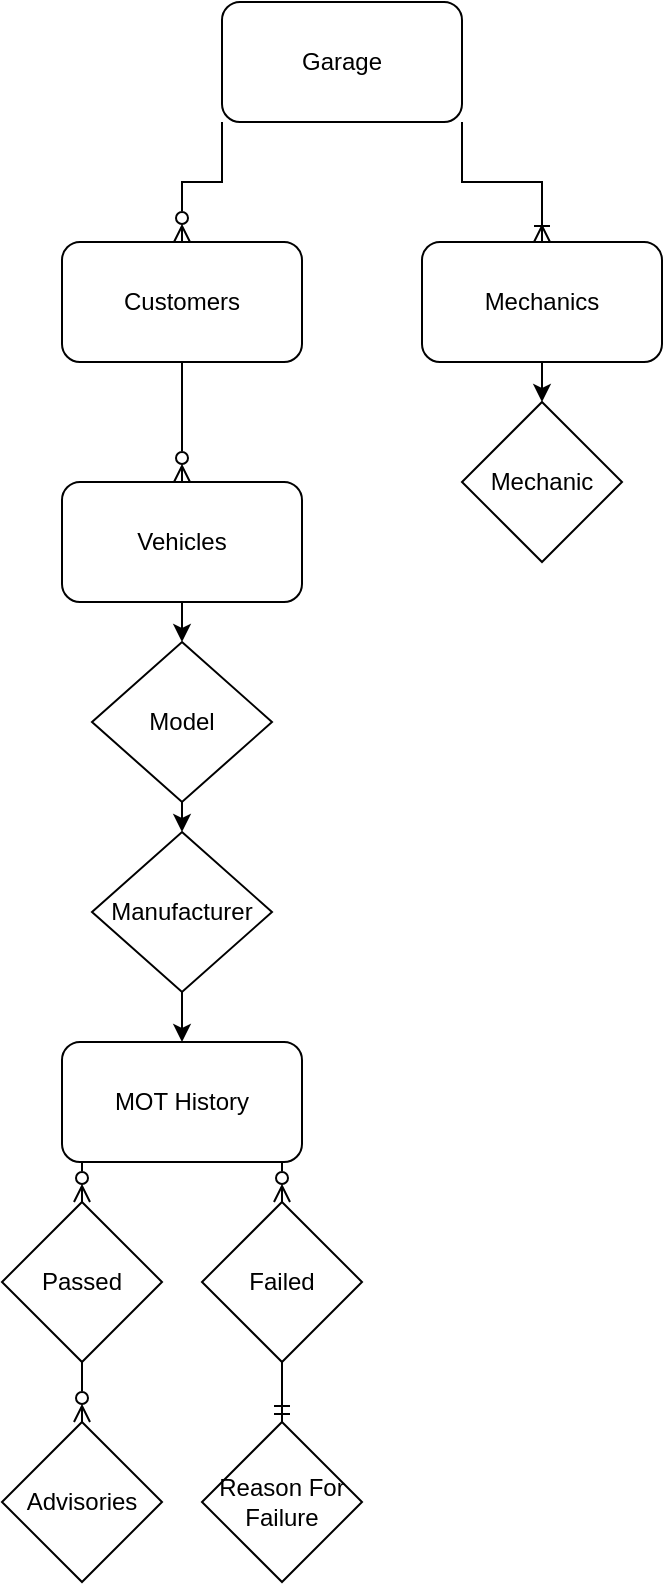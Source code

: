 <mxfile version="20.8.22" type="github">
  <diagram name="Page-1" id="6_34JsctUVSMEbz2jpGI">
    <mxGraphModel dx="1434" dy="796" grid="1" gridSize="10" guides="1" tooltips="1" connect="1" arrows="1" fold="1" page="1" pageScale="1" pageWidth="827" pageHeight="1169" math="0" shadow="0">
      <root>
        <mxCell id="0" />
        <mxCell id="1" parent="0" />
        <mxCell id="MBwlHe1rZmq2VOk5U8e6-13" style="edgeStyle=orthogonalEdgeStyle;rounded=0;orthogonalLoop=1;jettySize=auto;html=1;exitX=0.5;exitY=1;exitDx=0;exitDy=0;entryX=0.5;entryY=0;entryDx=0;entryDy=0;endArrow=ERzeroToMany;endFill=0;" edge="1" parent="1" source="MBwlHe1rZmq2VOk5U8e6-1" target="MBwlHe1rZmq2VOk5U8e6-2">
          <mxGeometry relative="1" as="geometry" />
        </mxCell>
        <mxCell id="MBwlHe1rZmq2VOk5U8e6-1" value="Customers" style="rounded=1;whiteSpace=wrap;html=1;" vertex="1" parent="1">
          <mxGeometry x="270" y="210" width="120" height="60" as="geometry" />
        </mxCell>
        <mxCell id="MBwlHe1rZmq2VOk5U8e6-14" style="edgeStyle=orthogonalEdgeStyle;rounded=0;orthogonalLoop=1;jettySize=auto;html=1;exitX=0.5;exitY=1;exitDx=0;exitDy=0;entryX=0.5;entryY=0;entryDx=0;entryDy=0;" edge="1" parent="1" source="MBwlHe1rZmq2VOk5U8e6-2" target="MBwlHe1rZmq2VOk5U8e6-8">
          <mxGeometry relative="1" as="geometry" />
        </mxCell>
        <mxCell id="MBwlHe1rZmq2VOk5U8e6-2" value="Vehicles" style="rounded=1;whiteSpace=wrap;html=1;" vertex="1" parent="1">
          <mxGeometry x="270" y="330" width="120" height="60" as="geometry" />
        </mxCell>
        <mxCell id="MBwlHe1rZmq2VOk5U8e6-11" style="edgeStyle=orthogonalEdgeStyle;rounded=0;orthogonalLoop=1;jettySize=auto;html=1;exitX=0;exitY=1;exitDx=0;exitDy=0;entryX=0.5;entryY=0;entryDx=0;entryDy=0;endArrow=ERzeroToMany;endFill=0;" edge="1" parent="1" source="MBwlHe1rZmq2VOk5U8e6-3" target="MBwlHe1rZmq2VOk5U8e6-1">
          <mxGeometry relative="1" as="geometry" />
        </mxCell>
        <mxCell id="MBwlHe1rZmq2VOk5U8e6-12" style="edgeStyle=orthogonalEdgeStyle;rounded=0;orthogonalLoop=1;jettySize=auto;html=1;exitX=1;exitY=1;exitDx=0;exitDy=0;entryX=0.5;entryY=0;entryDx=0;entryDy=0;endArrow=ERoneToMany;endFill=0;" edge="1" parent="1" source="MBwlHe1rZmq2VOk5U8e6-3" target="MBwlHe1rZmq2VOk5U8e6-4">
          <mxGeometry relative="1" as="geometry" />
        </mxCell>
        <mxCell id="MBwlHe1rZmq2VOk5U8e6-3" value="Garage" style="rounded=1;whiteSpace=wrap;html=1;" vertex="1" parent="1">
          <mxGeometry x="350" y="90" width="120" height="60" as="geometry" />
        </mxCell>
        <mxCell id="MBwlHe1rZmq2VOk5U8e6-19" style="edgeStyle=orthogonalEdgeStyle;rounded=0;orthogonalLoop=1;jettySize=auto;html=1;exitX=0.5;exitY=1;exitDx=0;exitDy=0;entryX=0.5;entryY=0;entryDx=0;entryDy=0;" edge="1" parent="1" source="MBwlHe1rZmq2VOk5U8e6-4" target="MBwlHe1rZmq2VOk5U8e6-18">
          <mxGeometry relative="1" as="geometry" />
        </mxCell>
        <mxCell id="MBwlHe1rZmq2VOk5U8e6-4" value="Mechanics" style="rounded=1;whiteSpace=wrap;html=1;" vertex="1" parent="1">
          <mxGeometry x="450" y="210" width="120" height="60" as="geometry" />
        </mxCell>
        <mxCell id="MBwlHe1rZmq2VOk5U8e6-22" style="edgeStyle=orthogonalEdgeStyle;rounded=0;orthogonalLoop=1;jettySize=auto;html=1;exitX=0.25;exitY=1;exitDx=0;exitDy=0;entryX=0.5;entryY=0;entryDx=0;entryDy=0;endArrow=ERzeroToMany;endFill=0;" edge="1" parent="1" source="MBwlHe1rZmq2VOk5U8e6-5" target="MBwlHe1rZmq2VOk5U8e6-20">
          <mxGeometry relative="1" as="geometry" />
        </mxCell>
        <mxCell id="MBwlHe1rZmq2VOk5U8e6-23" style="edgeStyle=orthogonalEdgeStyle;rounded=0;orthogonalLoop=1;jettySize=auto;html=1;exitX=0.75;exitY=1;exitDx=0;exitDy=0;entryX=0.5;entryY=0;entryDx=0;entryDy=0;endArrow=ERzeroToMany;endFill=0;" edge="1" parent="1" source="MBwlHe1rZmq2VOk5U8e6-5" target="MBwlHe1rZmq2VOk5U8e6-21">
          <mxGeometry relative="1" as="geometry" />
        </mxCell>
        <mxCell id="MBwlHe1rZmq2VOk5U8e6-5" value="MOT History" style="rounded=1;whiteSpace=wrap;html=1;" vertex="1" parent="1">
          <mxGeometry x="270" y="610" width="120" height="60" as="geometry" />
        </mxCell>
        <mxCell id="MBwlHe1rZmq2VOk5U8e6-15" style="edgeStyle=orthogonalEdgeStyle;rounded=0;orthogonalLoop=1;jettySize=auto;html=1;exitX=0.5;exitY=1;exitDx=0;exitDy=0;entryX=0.5;entryY=0;entryDx=0;entryDy=0;" edge="1" parent="1" source="MBwlHe1rZmq2VOk5U8e6-7" target="MBwlHe1rZmq2VOk5U8e6-5">
          <mxGeometry relative="1" as="geometry" />
        </mxCell>
        <mxCell id="MBwlHe1rZmq2VOk5U8e6-7" value="Manufacturer" style="rhombus;whiteSpace=wrap;html=1;" vertex="1" parent="1">
          <mxGeometry x="285" y="505" width="90" height="80" as="geometry" />
        </mxCell>
        <mxCell id="MBwlHe1rZmq2VOk5U8e6-16" style="edgeStyle=orthogonalEdgeStyle;rounded=0;orthogonalLoop=1;jettySize=auto;html=1;exitX=0.5;exitY=1;exitDx=0;exitDy=0;entryX=0.5;entryY=0;entryDx=0;entryDy=0;" edge="1" parent="1" source="MBwlHe1rZmq2VOk5U8e6-8" target="MBwlHe1rZmq2VOk5U8e6-7">
          <mxGeometry relative="1" as="geometry" />
        </mxCell>
        <mxCell id="MBwlHe1rZmq2VOk5U8e6-8" value="Model" style="rhombus;whiteSpace=wrap;html=1;" vertex="1" parent="1">
          <mxGeometry x="285" y="410" width="90" height="80" as="geometry" />
        </mxCell>
        <mxCell id="MBwlHe1rZmq2VOk5U8e6-18" value="Mechanic" style="rhombus;whiteSpace=wrap;html=1;" vertex="1" parent="1">
          <mxGeometry x="470" y="290" width="80" height="80" as="geometry" />
        </mxCell>
        <mxCell id="MBwlHe1rZmq2VOk5U8e6-27" style="edgeStyle=orthogonalEdgeStyle;rounded=0;orthogonalLoop=1;jettySize=auto;html=1;exitX=0.5;exitY=1;exitDx=0;exitDy=0;entryX=0.5;entryY=0;entryDx=0;entryDy=0;endArrow=ERzeroToMany;endFill=0;" edge="1" parent="1" source="MBwlHe1rZmq2VOk5U8e6-20" target="MBwlHe1rZmq2VOk5U8e6-26">
          <mxGeometry relative="1" as="geometry" />
        </mxCell>
        <mxCell id="MBwlHe1rZmq2VOk5U8e6-20" value="Passed" style="rhombus;whiteSpace=wrap;html=1;" vertex="1" parent="1">
          <mxGeometry x="240" y="690" width="80" height="80" as="geometry" />
        </mxCell>
        <mxCell id="MBwlHe1rZmq2VOk5U8e6-25" style="edgeStyle=orthogonalEdgeStyle;rounded=0;orthogonalLoop=1;jettySize=auto;html=1;exitX=0.5;exitY=1;exitDx=0;exitDy=0;entryX=0.5;entryY=0;entryDx=0;entryDy=0;endArrow=ERmandOne;endFill=0;" edge="1" parent="1" source="MBwlHe1rZmq2VOk5U8e6-21" target="MBwlHe1rZmq2VOk5U8e6-24">
          <mxGeometry relative="1" as="geometry" />
        </mxCell>
        <mxCell id="MBwlHe1rZmq2VOk5U8e6-21" value="Failed" style="rhombus;whiteSpace=wrap;html=1;" vertex="1" parent="1">
          <mxGeometry x="340" y="690" width="80" height="80" as="geometry" />
        </mxCell>
        <mxCell id="MBwlHe1rZmq2VOk5U8e6-24" value="Reason For Failure" style="rhombus;whiteSpace=wrap;html=1;" vertex="1" parent="1">
          <mxGeometry x="340" y="800" width="80" height="80" as="geometry" />
        </mxCell>
        <mxCell id="MBwlHe1rZmq2VOk5U8e6-26" value="Advisories" style="rhombus;whiteSpace=wrap;html=1;" vertex="1" parent="1">
          <mxGeometry x="240" y="800" width="80" height="80" as="geometry" />
        </mxCell>
      </root>
    </mxGraphModel>
  </diagram>
</mxfile>
